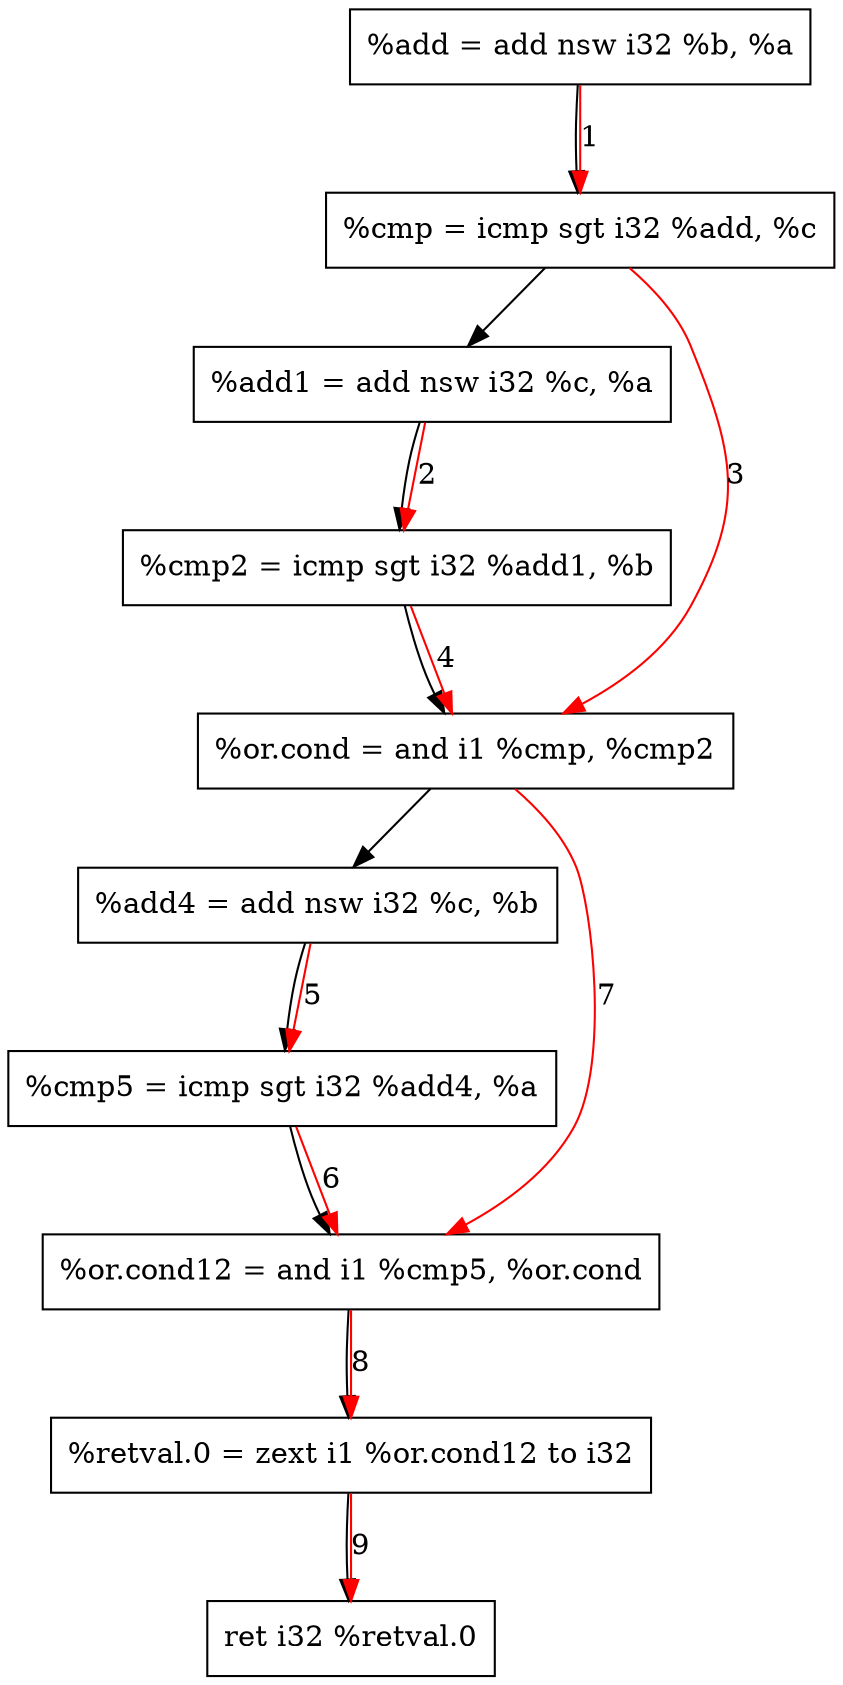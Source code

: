 digraph "CDFG for'func' function" {
	Node0x55fd0b3f15b0[shape=record, label="  %add = add nsw i32 %b, %a"]
	Node0x55fd0b3f1640[shape=record, label="  %cmp = icmp sgt i32 %add, %c"]
	Node0x55fd0b3f16d0[shape=record, label="  %add1 = add nsw i32 %c, %a"]
	Node0x55fd0b3f1760[shape=record, label="  %cmp2 = icmp sgt i32 %add1, %b"]
	Node0x55fd0b3f17f0[shape=record, label="  %or.cond = and i1 %cmp, %cmp2"]
	Node0x55fd0b3f1880[shape=record, label="  %add4 = add nsw i32 %c, %b"]
	Node0x55fd0b3f1910[shape=record, label="  %cmp5 = icmp sgt i32 %add4, %a"]
	Node0x55fd0b3f19a0[shape=record, label="  %or.cond12 = and i1 %cmp5, %or.cond"]
	Node0x55fd0b3f1538[shape=record, label="  %retval.0 = zext i1 %or.cond12 to i32"]
	Node0x55fd0b3f1bc8[shape=record, label="  ret i32 %retval.0"]
	Node0x55fd0b3f15b0 -> Node0x55fd0b3f1640
	Node0x55fd0b3f1640 -> Node0x55fd0b3f16d0
	Node0x55fd0b3f16d0 -> Node0x55fd0b3f1760
	Node0x55fd0b3f1760 -> Node0x55fd0b3f17f0
	Node0x55fd0b3f17f0 -> Node0x55fd0b3f1880
	Node0x55fd0b3f1880 -> Node0x55fd0b3f1910
	Node0x55fd0b3f1910 -> Node0x55fd0b3f19a0
	Node0x55fd0b3f19a0 -> Node0x55fd0b3f1538
	Node0x55fd0b3f1538 -> Node0x55fd0b3f1bc8
edge [color=red]
	Node0x55fd0b3f15b0 -> Node0x55fd0b3f1640[label="1"]
	Node0x55fd0b3f16d0 -> Node0x55fd0b3f1760[label="2"]
	Node0x55fd0b3f1640 -> Node0x55fd0b3f17f0[label="3"]
	Node0x55fd0b3f1760 -> Node0x55fd0b3f17f0[label="4"]
	Node0x55fd0b3f1880 -> Node0x55fd0b3f1910[label="5"]
	Node0x55fd0b3f1910 -> Node0x55fd0b3f19a0[label="6"]
	Node0x55fd0b3f17f0 -> Node0x55fd0b3f19a0[label="7"]
	Node0x55fd0b3f19a0 -> Node0x55fd0b3f1538[label="8"]
	Node0x55fd0b3f1538 -> Node0x55fd0b3f1bc8[label="9"]
}
